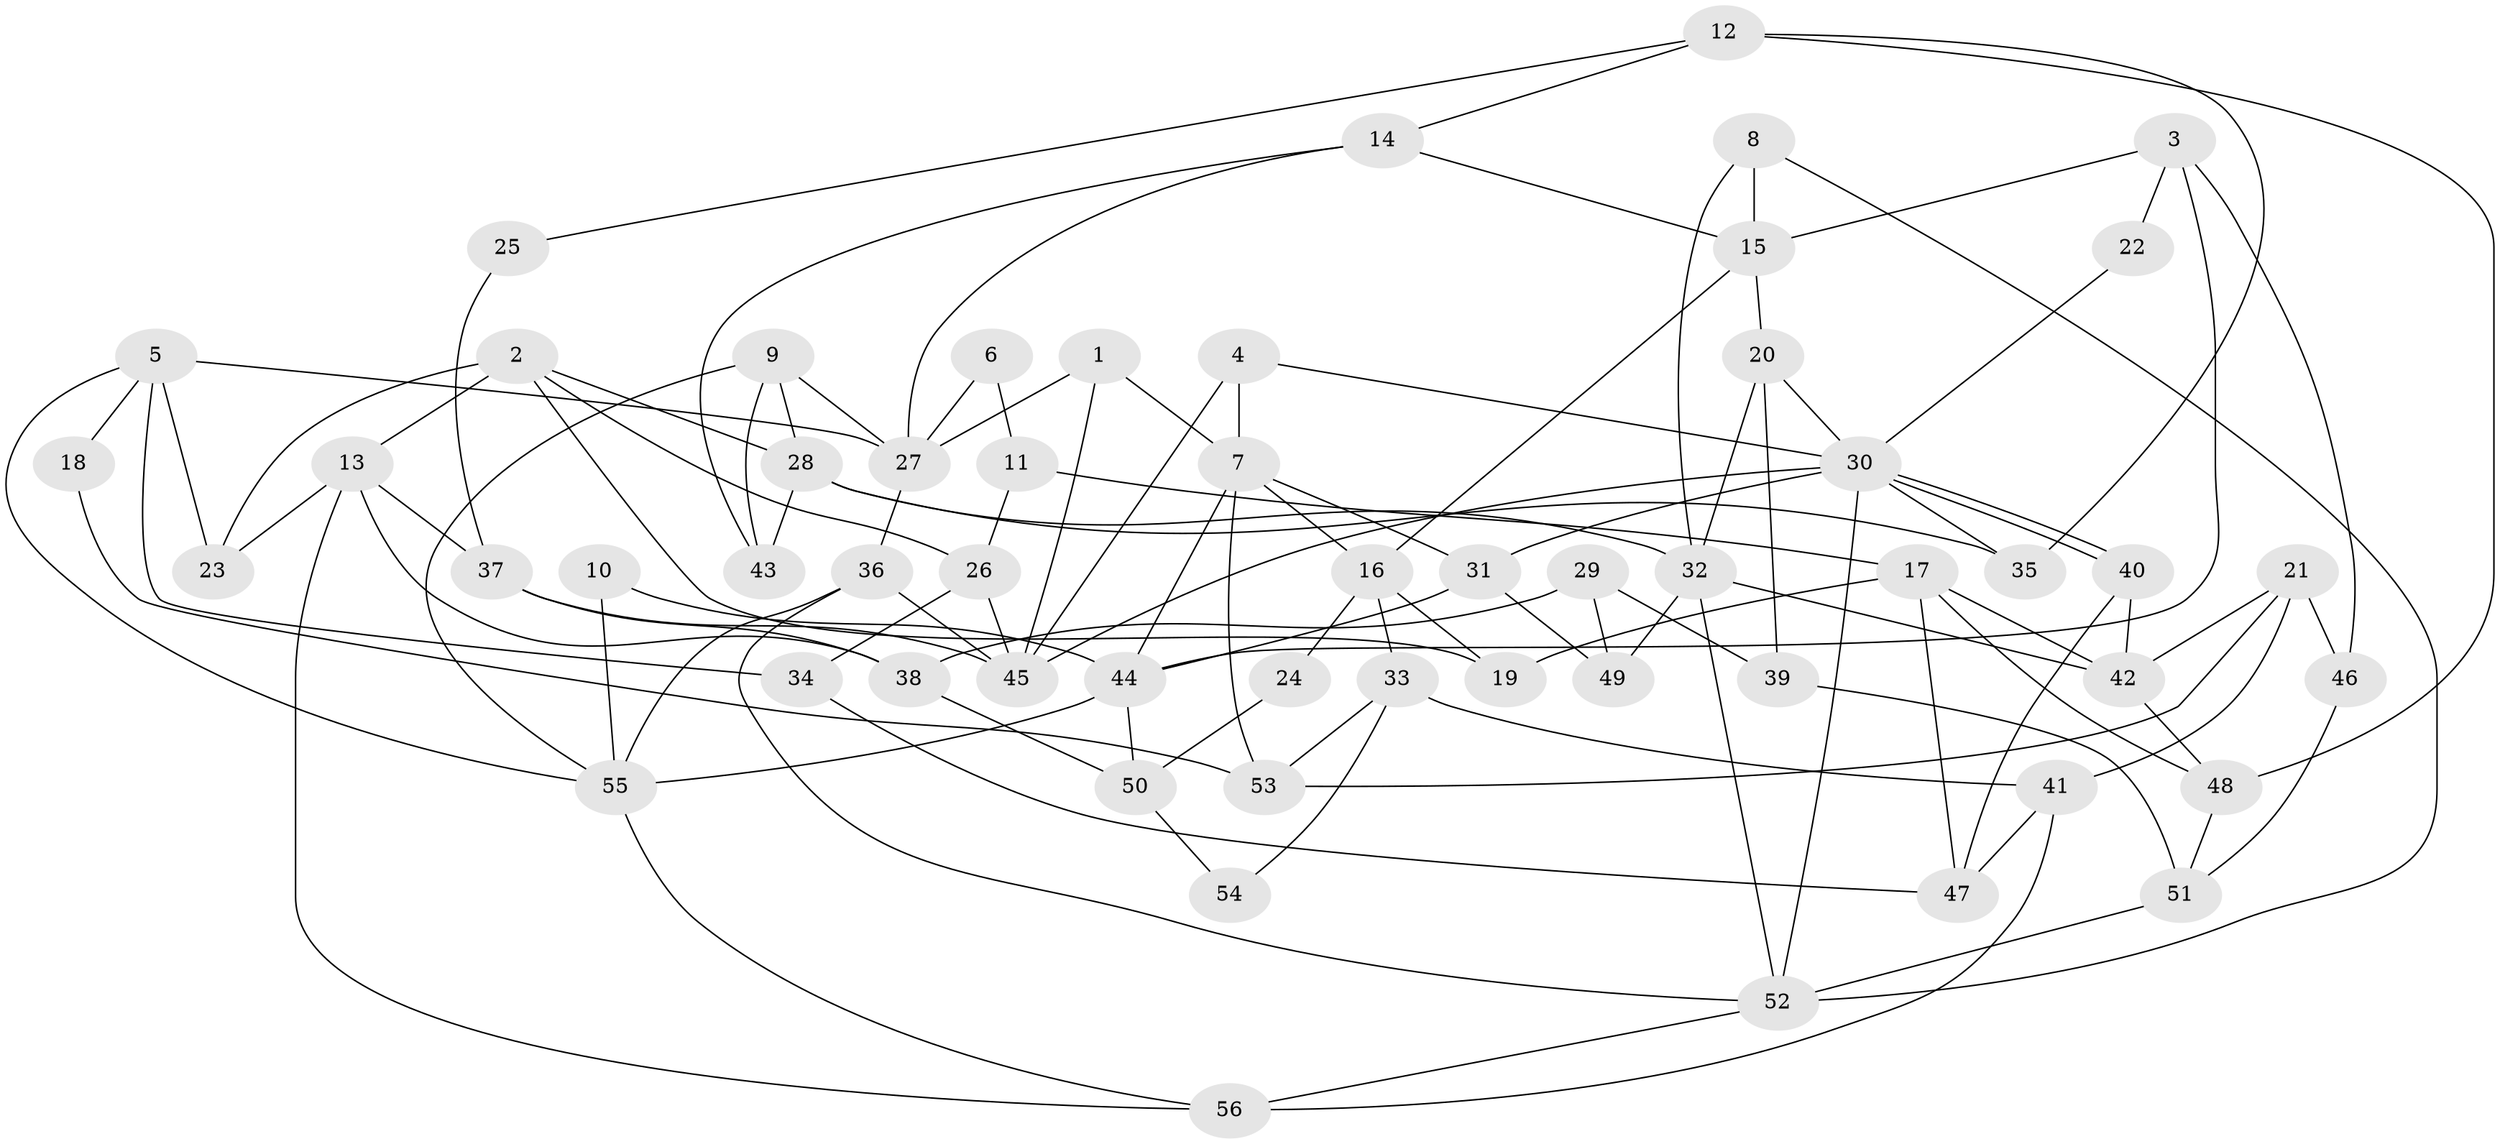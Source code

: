 // Generated by graph-tools (version 1.1) at 2025/36/03/09/25 02:36:08]
// undirected, 56 vertices, 112 edges
graph export_dot {
graph [start="1"]
  node [color=gray90,style=filled];
  1;
  2;
  3;
  4;
  5;
  6;
  7;
  8;
  9;
  10;
  11;
  12;
  13;
  14;
  15;
  16;
  17;
  18;
  19;
  20;
  21;
  22;
  23;
  24;
  25;
  26;
  27;
  28;
  29;
  30;
  31;
  32;
  33;
  34;
  35;
  36;
  37;
  38;
  39;
  40;
  41;
  42;
  43;
  44;
  45;
  46;
  47;
  48;
  49;
  50;
  51;
  52;
  53;
  54;
  55;
  56;
  1 -- 7;
  1 -- 27;
  1 -- 45;
  2 -- 13;
  2 -- 28;
  2 -- 19;
  2 -- 23;
  2 -- 26;
  3 -- 44;
  3 -- 15;
  3 -- 22;
  3 -- 46;
  4 -- 45;
  4 -- 30;
  4 -- 7;
  5 -- 23;
  5 -- 55;
  5 -- 18;
  5 -- 27;
  5 -- 34;
  6 -- 27;
  6 -- 11;
  7 -- 53;
  7 -- 16;
  7 -- 31;
  7 -- 44;
  8 -- 32;
  8 -- 52;
  8 -- 15;
  9 -- 27;
  9 -- 43;
  9 -- 28;
  9 -- 55;
  10 -- 55;
  10 -- 44;
  11 -- 17;
  11 -- 26;
  12 -- 35;
  12 -- 14;
  12 -- 25;
  12 -- 48;
  13 -- 37;
  13 -- 56;
  13 -- 23;
  13 -- 38;
  14 -- 15;
  14 -- 27;
  14 -- 43;
  15 -- 16;
  15 -- 20;
  16 -- 19;
  16 -- 24;
  16 -- 33;
  17 -- 48;
  17 -- 47;
  17 -- 19;
  17 -- 42;
  18 -- 53;
  20 -- 30;
  20 -- 32;
  20 -- 39;
  21 -- 42;
  21 -- 46;
  21 -- 41;
  21 -- 53;
  22 -- 30;
  24 -- 50;
  25 -- 37;
  26 -- 45;
  26 -- 34;
  27 -- 36;
  28 -- 32;
  28 -- 35;
  28 -- 43;
  29 -- 49;
  29 -- 39;
  29 -- 38;
  30 -- 40;
  30 -- 40;
  30 -- 31;
  30 -- 35;
  30 -- 45;
  30 -- 52;
  31 -- 44;
  31 -- 49;
  32 -- 42;
  32 -- 49;
  32 -- 52;
  33 -- 41;
  33 -- 53;
  33 -- 54;
  34 -- 47;
  36 -- 45;
  36 -- 52;
  36 -- 55;
  37 -- 45;
  37 -- 38;
  38 -- 50;
  39 -- 51;
  40 -- 47;
  40 -- 42;
  41 -- 56;
  41 -- 47;
  42 -- 48;
  44 -- 55;
  44 -- 50;
  46 -- 51;
  48 -- 51;
  50 -- 54;
  51 -- 52;
  52 -- 56;
  55 -- 56;
}
